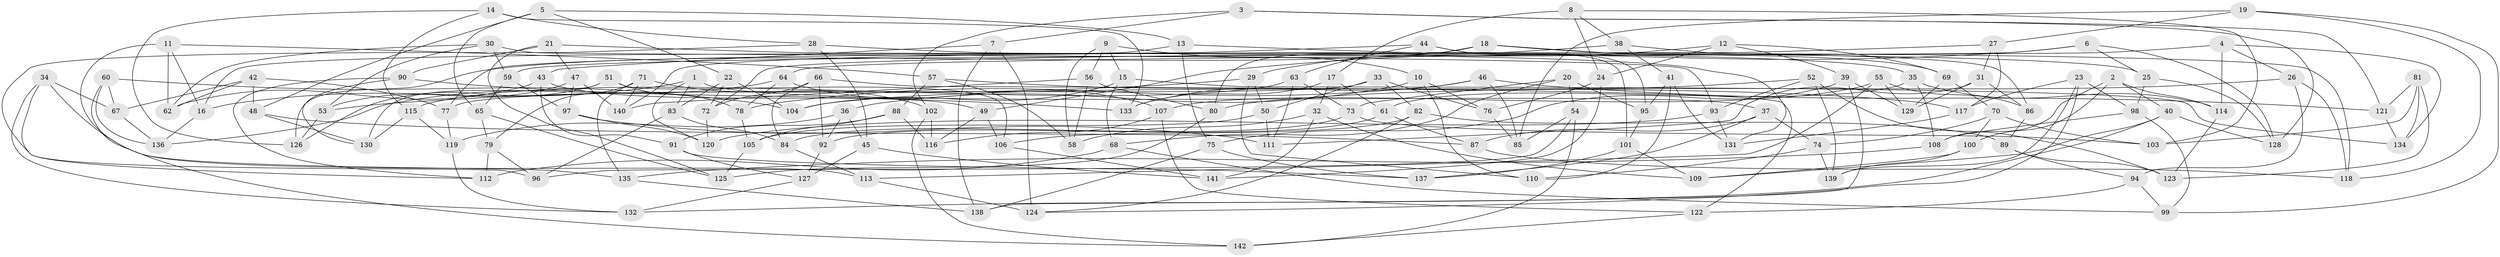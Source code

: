 // coarse degree distribution, {4: 0.6, 5: 0.058823529411764705, 12: 0.011764705882352941, 11: 0.011764705882352941, 6: 0.23529411764705882, 13: 0.011764705882352941, 10: 0.011764705882352941, 8: 0.03529411764705882, 9: 0.011764705882352941, 14: 0.011764705882352941}
// Generated by graph-tools (version 1.1) at 2025/20/03/04/25 18:20:45]
// undirected, 142 vertices, 284 edges
graph export_dot {
graph [start="1"]
  node [color=gray90,style=filled];
  1;
  2;
  3;
  4;
  5;
  6;
  7;
  8;
  9;
  10;
  11;
  12;
  13;
  14;
  15;
  16;
  17;
  18;
  19;
  20;
  21;
  22;
  23;
  24;
  25;
  26;
  27;
  28;
  29;
  30;
  31;
  32;
  33;
  34;
  35;
  36;
  37;
  38;
  39;
  40;
  41;
  42;
  43;
  44;
  45;
  46;
  47;
  48;
  49;
  50;
  51;
  52;
  53;
  54;
  55;
  56;
  57;
  58;
  59;
  60;
  61;
  62;
  63;
  64;
  65;
  66;
  67;
  68;
  69;
  70;
  71;
  72;
  73;
  74;
  75;
  76;
  77;
  78;
  79;
  80;
  81;
  82;
  83;
  84;
  85;
  86;
  87;
  88;
  89;
  90;
  91;
  92;
  93;
  94;
  95;
  96;
  97;
  98;
  99;
  100;
  101;
  102;
  103;
  104;
  105;
  106;
  107;
  108;
  109;
  110;
  111;
  112;
  113;
  114;
  115;
  116;
  117;
  118;
  119;
  120;
  121;
  122;
  123;
  124;
  125;
  126;
  127;
  128;
  129;
  130;
  131;
  132;
  133;
  134;
  135;
  136;
  137;
  138;
  139;
  140;
  141;
  142;
  1 -- 83;
  1 -- 37;
  1 -- 16;
  1 -- 120;
  2 -- 108;
  2 -- 100;
  2 -- 40;
  2 -- 114;
  3 -- 128;
  3 -- 102;
  3 -- 121;
  3 -- 7;
  4 -- 114;
  4 -- 134;
  4 -- 26;
  4 -- 64;
  5 -- 22;
  5 -- 48;
  5 -- 13;
  5 -- 65;
  6 -- 25;
  6 -- 49;
  6 -- 128;
  6 -- 59;
  7 -- 43;
  7 -- 124;
  7 -- 138;
  8 -- 17;
  8 -- 38;
  8 -- 103;
  8 -- 24;
  9 -- 15;
  9 -- 58;
  9 -- 56;
  9 -- 10;
  10 -- 110;
  10 -- 36;
  10 -- 76;
  11 -- 57;
  11 -- 135;
  11 -- 62;
  11 -- 16;
  12 -- 29;
  12 -- 39;
  12 -- 24;
  12 -- 69;
  13 -- 16;
  13 -- 25;
  13 -- 75;
  14 -- 133;
  14 -- 115;
  14 -- 28;
  14 -- 126;
  15 -- 134;
  15 -- 68;
  15 -- 104;
  16 -- 136;
  17 -- 133;
  17 -- 32;
  17 -- 61;
  18 -- 69;
  18 -- 80;
  18 -- 118;
  18 -- 126;
  19 -- 99;
  19 -- 27;
  19 -- 118;
  19 -- 85;
  20 -- 73;
  20 -- 68;
  20 -- 54;
  20 -- 95;
  21 -- 125;
  21 -- 131;
  21 -- 90;
  21 -- 47;
  22 -- 104;
  22 -- 72;
  22 -- 83;
  23 -- 98;
  23 -- 117;
  23 -- 124;
  23 -- 139;
  24 -- 141;
  24 -- 76;
  25 -- 98;
  25 -- 128;
  26 -- 94;
  26 -- 80;
  26 -- 118;
  27 -- 140;
  27 -- 31;
  27 -- 117;
  28 -- 96;
  28 -- 45;
  28 -- 35;
  29 -- 53;
  29 -- 110;
  29 -- 50;
  30 -- 53;
  30 -- 93;
  30 -- 62;
  30 -- 59;
  31 -- 86;
  31 -- 129;
  31 -- 111;
  32 -- 141;
  32 -- 109;
  32 -- 58;
  33 -- 76;
  33 -- 77;
  33 -- 50;
  33 -- 82;
  34 -- 113;
  34 -- 67;
  34 -- 112;
  34 -- 132;
  35 -- 108;
  35 -- 61;
  35 -- 114;
  36 -- 92;
  36 -- 119;
  36 -- 45;
  37 -- 137;
  37 -- 87;
  37 -- 74;
  38 -- 86;
  38 -- 41;
  38 -- 72;
  39 -- 129;
  39 -- 75;
  39 -- 138;
  40 -- 109;
  40 -- 128;
  40 -- 132;
  41 -- 131;
  41 -- 95;
  41 -- 110;
  42 -- 67;
  42 -- 48;
  42 -- 77;
  42 -- 62;
  43 -- 49;
  43 -- 91;
  43 -- 62;
  44 -- 63;
  44 -- 77;
  44 -- 101;
  44 -- 95;
  45 -- 141;
  45 -- 127;
  46 -- 133;
  46 -- 121;
  46 -- 85;
  46 -- 78;
  47 -- 140;
  47 -- 53;
  47 -- 97;
  48 -- 130;
  48 -- 87;
  49 -- 106;
  49 -- 116;
  50 -- 111;
  50 -- 105;
  51 -- 78;
  51 -- 126;
  51 -- 130;
  51 -- 106;
  52 -- 104;
  52 -- 123;
  52 -- 93;
  52 -- 139;
  53 -- 126;
  54 -- 142;
  54 -- 96;
  54 -- 85;
  55 -- 113;
  55 -- 129;
  55 -- 107;
  55 -- 86;
  56 -- 80;
  56 -- 58;
  56 -- 140;
  57 -- 58;
  57 -- 88;
  57 -- 117;
  59 -- 65;
  59 -- 97;
  60 -- 136;
  60 -- 142;
  60 -- 104;
  60 -- 67;
  61 -- 87;
  61 -- 92;
  63 -- 111;
  63 -- 73;
  63 -- 115;
  64 -- 136;
  64 -- 107;
  64 -- 78;
  65 -- 125;
  65 -- 79;
  66 -- 92;
  66 -- 84;
  66 -- 72;
  66 -- 122;
  67 -- 136;
  68 -- 99;
  68 -- 112;
  69 -- 129;
  69 -- 70;
  70 -- 100;
  70 -- 74;
  70 -- 103;
  71 -- 140;
  71 -- 102;
  71 -- 79;
  71 -- 135;
  72 -- 120;
  73 -- 103;
  73 -- 84;
  74 -- 110;
  74 -- 139;
  75 -- 137;
  75 -- 138;
  76 -- 85;
  77 -- 119;
  78 -- 105;
  79 -- 96;
  79 -- 112;
  80 -- 125;
  81 -- 134;
  81 -- 123;
  81 -- 103;
  81 -- 121;
  82 -- 124;
  82 -- 106;
  82 -- 89;
  83 -- 96;
  83 -- 84;
  84 -- 113;
  86 -- 89;
  87 -- 118;
  88 -- 91;
  88 -- 105;
  88 -- 116;
  89 -- 123;
  89 -- 94;
  90 -- 112;
  90 -- 130;
  90 -- 133;
  91 -- 127;
  91 -- 137;
  92 -- 127;
  93 -- 120;
  93 -- 131;
  94 -- 99;
  94 -- 122;
  95 -- 101;
  97 -- 111;
  97 -- 120;
  98 -- 99;
  98 -- 108;
  100 -- 139;
  100 -- 109;
  101 -- 137;
  101 -- 109;
  102 -- 142;
  102 -- 116;
  105 -- 125;
  106 -- 141;
  107 -- 122;
  107 -- 116;
  108 -- 135;
  113 -- 124;
  114 -- 123;
  115 -- 130;
  115 -- 119;
  117 -- 131;
  119 -- 132;
  121 -- 134;
  122 -- 142;
  127 -- 132;
  135 -- 138;
}
